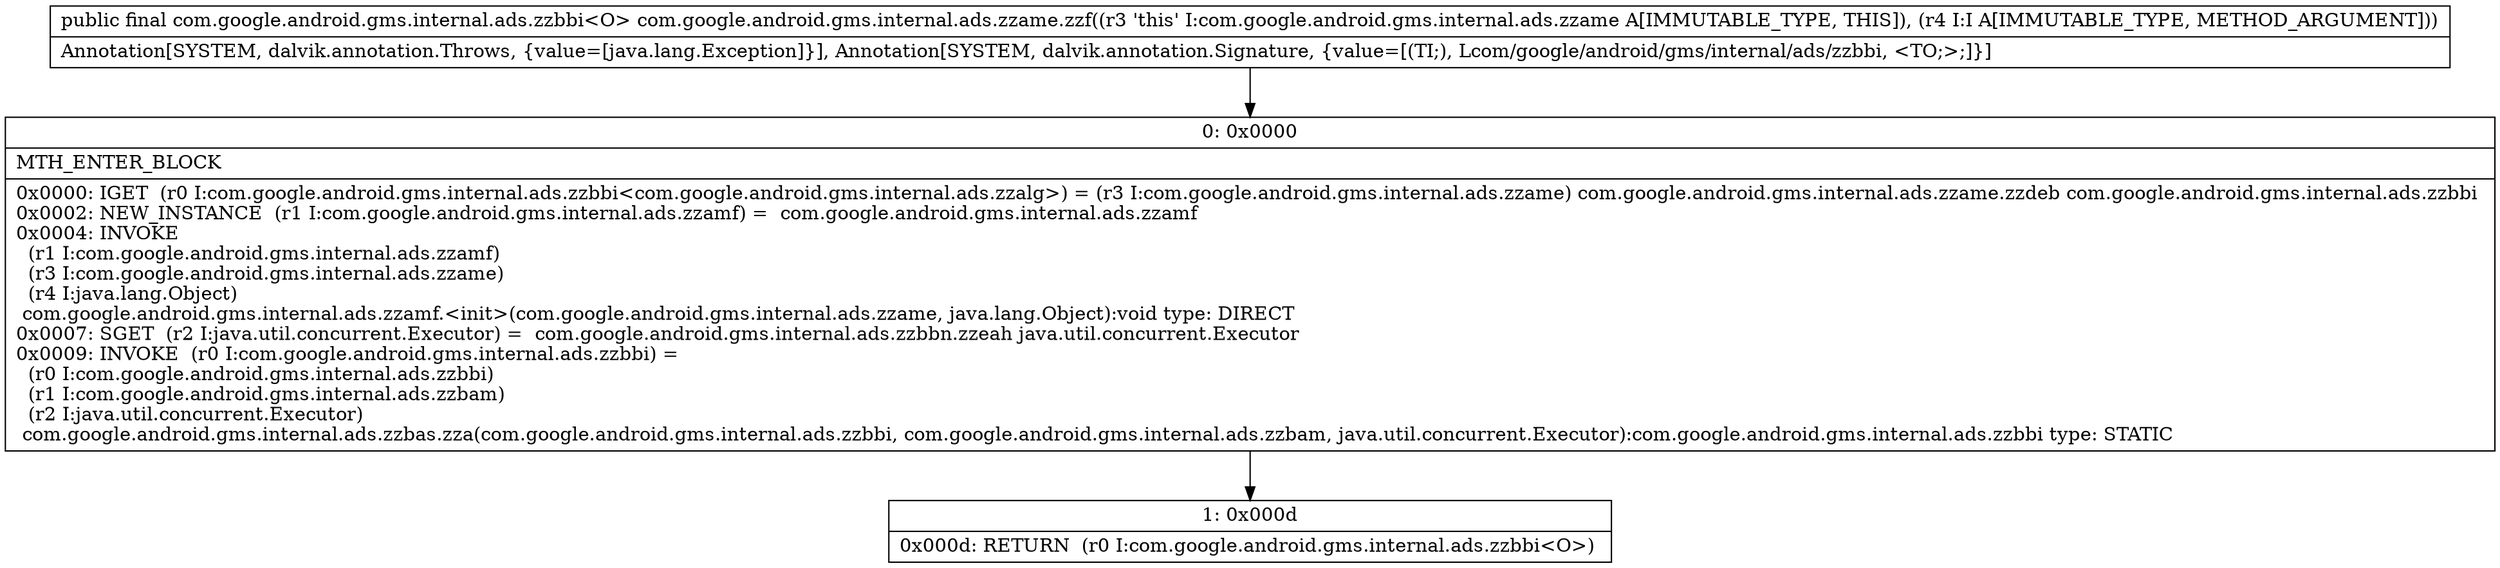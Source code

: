 digraph "CFG forcom.google.android.gms.internal.ads.zzame.zzf(Ljava\/lang\/Object;)Lcom\/google\/android\/gms\/internal\/ads\/zzbbi;" {
Node_0 [shape=record,label="{0\:\ 0x0000|MTH_ENTER_BLOCK\l|0x0000: IGET  (r0 I:com.google.android.gms.internal.ads.zzbbi\<com.google.android.gms.internal.ads.zzalg\>) = (r3 I:com.google.android.gms.internal.ads.zzame) com.google.android.gms.internal.ads.zzame.zzdeb com.google.android.gms.internal.ads.zzbbi \l0x0002: NEW_INSTANCE  (r1 I:com.google.android.gms.internal.ads.zzamf) =  com.google.android.gms.internal.ads.zzamf \l0x0004: INVOKE  \l  (r1 I:com.google.android.gms.internal.ads.zzamf)\l  (r3 I:com.google.android.gms.internal.ads.zzame)\l  (r4 I:java.lang.Object)\l com.google.android.gms.internal.ads.zzamf.\<init\>(com.google.android.gms.internal.ads.zzame, java.lang.Object):void type: DIRECT \l0x0007: SGET  (r2 I:java.util.concurrent.Executor) =  com.google.android.gms.internal.ads.zzbbn.zzeah java.util.concurrent.Executor \l0x0009: INVOKE  (r0 I:com.google.android.gms.internal.ads.zzbbi) = \l  (r0 I:com.google.android.gms.internal.ads.zzbbi)\l  (r1 I:com.google.android.gms.internal.ads.zzbam)\l  (r2 I:java.util.concurrent.Executor)\l com.google.android.gms.internal.ads.zzbas.zza(com.google.android.gms.internal.ads.zzbbi, com.google.android.gms.internal.ads.zzbam, java.util.concurrent.Executor):com.google.android.gms.internal.ads.zzbbi type: STATIC \l}"];
Node_1 [shape=record,label="{1\:\ 0x000d|0x000d: RETURN  (r0 I:com.google.android.gms.internal.ads.zzbbi\<O\>) \l}"];
MethodNode[shape=record,label="{public final com.google.android.gms.internal.ads.zzbbi\<O\> com.google.android.gms.internal.ads.zzame.zzf((r3 'this' I:com.google.android.gms.internal.ads.zzame A[IMMUTABLE_TYPE, THIS]), (r4 I:I A[IMMUTABLE_TYPE, METHOD_ARGUMENT]))  | Annotation[SYSTEM, dalvik.annotation.Throws, \{value=[java.lang.Exception]\}], Annotation[SYSTEM, dalvik.annotation.Signature, \{value=[(TI;), Lcom\/google\/android\/gms\/internal\/ads\/zzbbi, \<TO;\>;]\}]\l}"];
MethodNode -> Node_0;
Node_0 -> Node_1;
}

